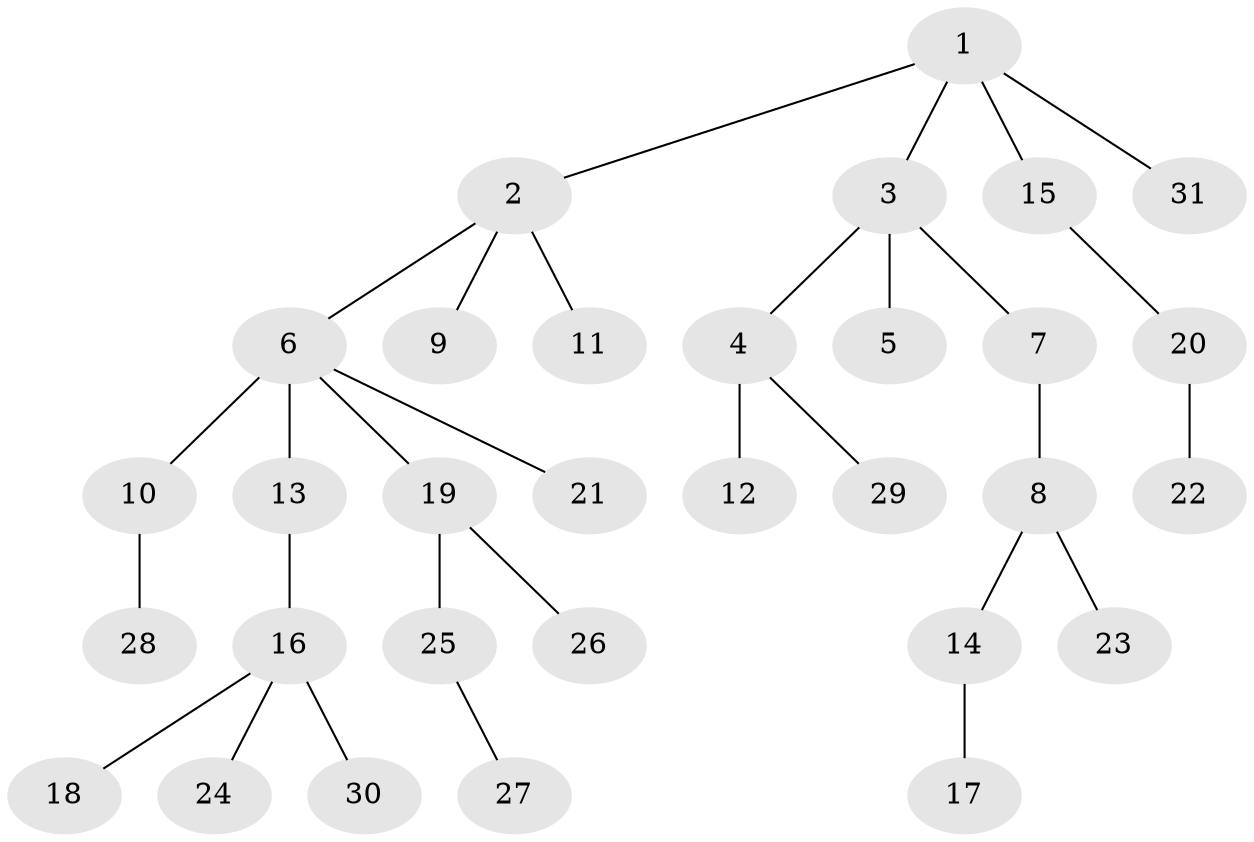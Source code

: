 // original degree distribution, {4: 0.05263157894736842, 2: 0.2982456140350877, 5: 0.05263157894736842, 3: 0.08771929824561403, 8: 0.017543859649122806, 1: 0.49122807017543857}
// Generated by graph-tools (version 1.1) at 2025/36/03/09/25 02:36:44]
// undirected, 31 vertices, 30 edges
graph export_dot {
graph [start="1"]
  node [color=gray90,style=filled];
  1;
  2;
  3;
  4;
  5;
  6;
  7;
  8;
  9;
  10;
  11;
  12;
  13;
  14;
  15;
  16;
  17;
  18;
  19;
  20;
  21;
  22;
  23;
  24;
  25;
  26;
  27;
  28;
  29;
  30;
  31;
  1 -- 2 [weight=1.0];
  1 -- 3 [weight=1.0];
  1 -- 15 [weight=1.0];
  1 -- 31 [weight=1.0];
  2 -- 6 [weight=1.0];
  2 -- 9 [weight=1.0];
  2 -- 11 [weight=1.0];
  3 -- 4 [weight=1.0];
  3 -- 5 [weight=1.0];
  3 -- 7 [weight=1.0];
  4 -- 12 [weight=1.0];
  4 -- 29 [weight=1.0];
  6 -- 10 [weight=3.0];
  6 -- 13 [weight=1.0];
  6 -- 19 [weight=1.0];
  6 -- 21 [weight=1.0];
  7 -- 8 [weight=2.0];
  8 -- 14 [weight=1.0];
  8 -- 23 [weight=1.0];
  10 -- 28 [weight=1.0];
  13 -- 16 [weight=1.0];
  14 -- 17 [weight=1.0];
  15 -- 20 [weight=1.0];
  16 -- 18 [weight=1.0];
  16 -- 24 [weight=1.0];
  16 -- 30 [weight=1.0];
  19 -- 25 [weight=1.0];
  19 -- 26 [weight=1.0];
  20 -- 22 [weight=1.0];
  25 -- 27 [weight=1.0];
}
